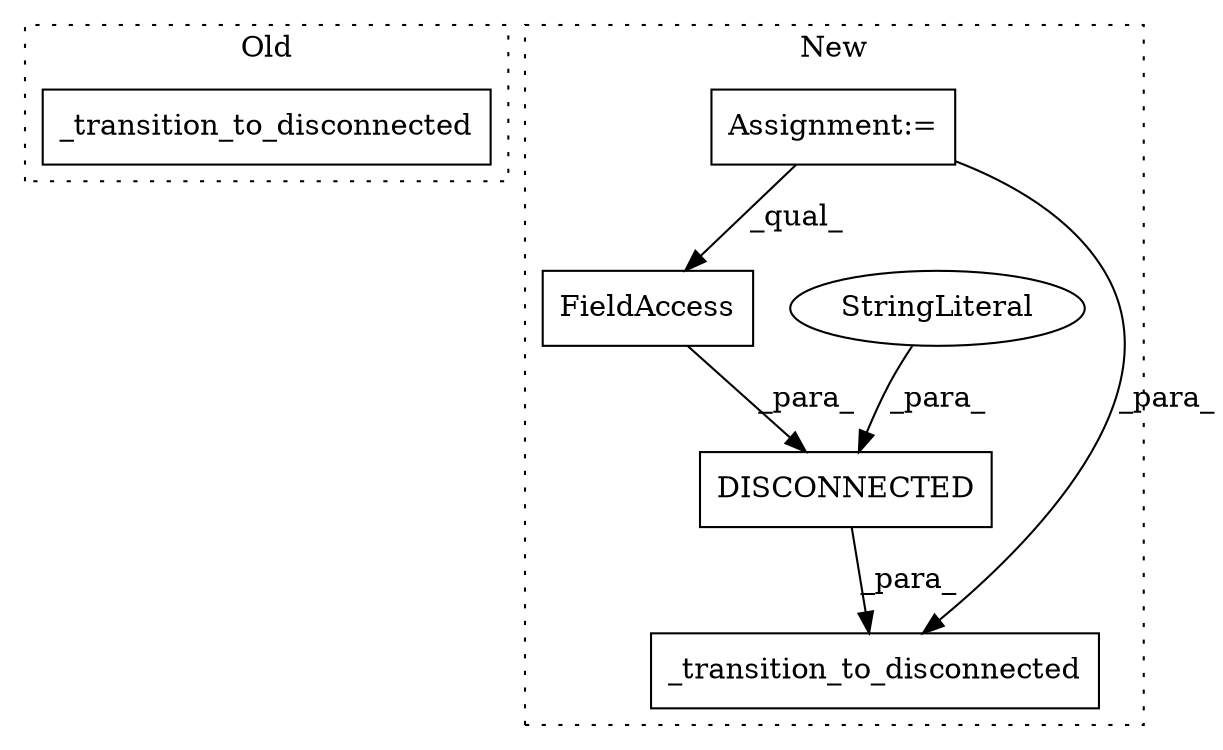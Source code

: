 digraph G {
subgraph cluster0 {
1 [label="_transition_to_disconnected" a="32" s="4667" l="29" shape="box"];
label = "Old";
style="dotted";
}
subgraph cluster1 {
2 [label="DISCONNECTED" a="32" s="5418,5479" l="13,1" shape="box"];
3 [label="FieldAccess" a="22" s="5431" l="25" shape="box"];
4 [label="_transition_to_disconnected" a="32" s="5390,5480" l="28,1" shape="box"];
5 [label="StringLiteral" a="45" s="5462" l="17" shape="ellipse"];
6 [label="Assignment:=" a="7" s="4812" l="11" shape="box"];
label = "New";
style="dotted";
}
2 -> 4 [label="_para_"];
3 -> 2 [label="_para_"];
5 -> 2 [label="_para_"];
6 -> 4 [label="_para_"];
6 -> 3 [label="_qual_"];
}